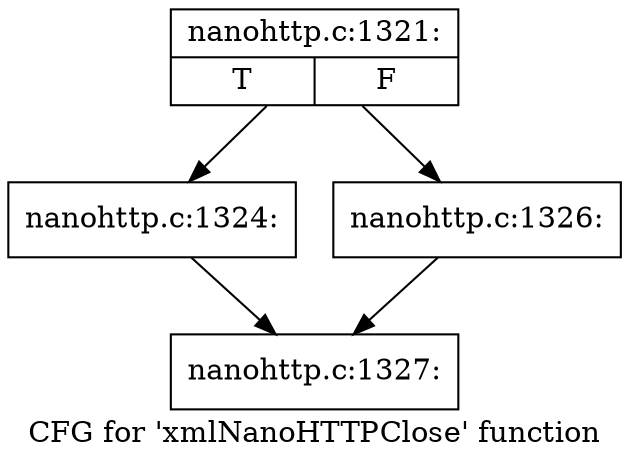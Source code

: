 digraph "CFG for 'xmlNanoHTTPClose' function" {
	label="CFG for 'xmlNanoHTTPClose' function";

	Node0x43ec540 [shape=record,label="{nanohttp.c:1321:|{<s0>T|<s1>F}}"];
	Node0x43ec540 -> Node0x43ec3a0;
	Node0x43ec540 -> Node0x43ec3f0;
	Node0x43ec3a0 [shape=record,label="{nanohttp.c:1324:}"];
	Node0x43ec3a0 -> Node0x43eb770;
	Node0x43ec3f0 [shape=record,label="{nanohttp.c:1326:}"];
	Node0x43ec3f0 -> Node0x43eb770;
	Node0x43eb770 [shape=record,label="{nanohttp.c:1327:}"];
}

